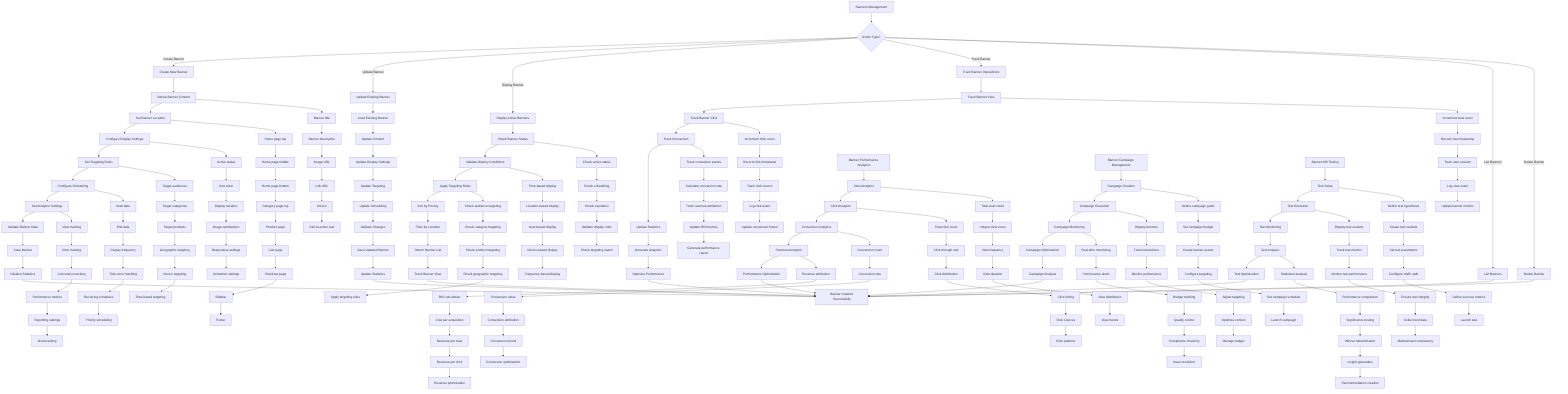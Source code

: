 %% Banners Management System
%% View at https://mermaid.live
flowchart TD
  A[Banners Management] --> B{Action Type?}
  B -->|Create Banner| C[Create New Banner]
  B -->|Update Banner| D[Update Existing Banner]
  B -->|Display Banner| E[Display Active Banners]
  B -->|Track Banner| F[Track Banner Interactions]
  B -->|List Banners| G[List Banners]
  B -->|Delete Banner| H[Delete Banner]
  
  %% Create Banner
  C --> C1[Define Banner Content]
  C1 --> C2[Set Banner Location]
  C2 --> C3[Configure Display Settings]
  C3 --> C4[Set Targeting Rules]
  C4 --> C5[Configure Scheduling]
  C5 --> C6[Set Analytics Settings]
  C6 --> C7[Validate Banner Data]
  C7 --> C8[Save Banner]
  C8 --> C9[Initialize Statistics]
  
  %% Banner Content
  C1 --> C1A[Banner title]
  C1A --> C1B[Banner description]
  C1B --> C1C[Image URL]
  C1C --> C1D[Link URL]
  C1D --> C1E[Alt text]
  C1E --> C1F[Call-to-action text]
  
  %% Banner Locations
  C2 --> C2A[Home page top]
  C2A --> C2B[Home page middle]
  C2B --> C2C[Home page bottom]
  C2C --> C2D[Category page top]
  C2D --> C2E[Product page]
  C2E --> C2F[Cart page]
  C2F --> C2G[Checkout page]
  C2G --> C2H[Sidebar]
  C2H --> C2I[Footer]
  
  %% Display Settings
  C3 --> C3A[Active status]
  C3A --> C3B[Sort order]
  C3B --> C3C[Display duration]
  C3C --> C3D[Image optimization]
  C3D --> C3E[Responsive settings]
  C3E --> C3F[Animation settings]
  
  %% Targeting Rules
  C4 --> C4A[Target audiences]
  C4A --> C4B[Target categories]
  C4B --> C4C[Target products]
  C4C --> C4D[Geographic targeting]
  C4D --> C4E[Device targeting]
  C4E --> C4F[Time-based targeting]
  
  %% Scheduling
  C5 --> C5A[Start date]
  C5A --> C5B[End date]
  C5B --> C5C[Display frequency]
  C5C --> C5D[Time zone handling]
  C5D --> C5E[Recurring schedules]
  C5E --> C5F[Priority scheduling]
  
  %% Analytics Settings
  C6 --> C6A[View tracking]
  C6A --> C6B[Click tracking]
  C6B --> C6C[Conversion tracking]
  C6C --> C6D[Performance metrics]
  C6D --> C6E[Reporting settings]
  C6E --> C6F[Goal tracking]
  
  %% Update Banner
  D --> D1[Load Existing Banner]
  D1 --> D2[Update Content]
  D2 --> D3[Update Display Settings]
  D3 --> D4[Update Targeting]
  D4 --> D5[Update Scheduling]
  D5 --> D6[Validate Changes]
  D6 --> D7[Save Updated Banner]
  D7 --> D8[Update Statistics]
  
  %% Display Active Banners
  E --> E1[Check Banner Status]
  E1 --> E2[Validate Display Conditions]
  E2 --> E3[Apply Targeting Rules]
  E3 --> E4[Sort by Priority]
  E4 --> E5[Filter by Location]
  E5 --> E6[Return Banner List]
  E6 --> E7[Track Banner View]
  
  %% Banner Status Check
  E1 --> E1A[Check active status]
  E1A --> E1B[Check scheduling]
  E1B --> E1C[Check expiration]
  E1C --> E1D[Validate display rules]
  E1D --> E1E[Check targeting match]
  
  %% Display Conditions
  E2 --> E2A[Time-based display]
  E2A --> E2B[Location-based display]
  E2B --> E2C[User-based display]
  E2C --> E2D[Device-based display]
  E2D --> E2E[Frequency-based display]
  
  %% Targeting Application
  E3 --> E3A[Check audience targeting]
  E3A --> E3B[Check category targeting]
  E3B --> E3C[Check product targeting]
  E3C --> E3D[Check geographic targeting]
  E3D --> E3E[Apply targeting rules]
  
  %% Track Banner Interactions
  F --> F1[Track Banner View]
  F1 --> F2[Track Banner Click]
  F2 --> F3[Track Conversion]
  F3 --> F4[Update Statistics]
  F4 --> F5[Generate Analytics]
  F5 --> F6[Optimize Performance]
  
  %% View Tracking
  F1 --> F1A[Increment view count]
  F1A --> F1B[Record view timestamp]
  F1B --> F1C[Track user session]
  F1C --> F1D[Log view event]
  F1D --> F1E[Update banner metrics]
  
  %% Click Tracking
  F2 --> F2A[Increment click count]
  F2A --> F2B[Record click timestamp]
  F2B --> F2C[Track click source]
  F2C --> F2D[Log click event]
  F2D --> F2E[Update conversion funnel]
  
  %% Conversion Tracking
  F3 --> F3A[Track conversion events]
  F3A --> F3B[Calculate conversion rate]
  F3B --> F3C[Track revenue attribution]
  F3C --> F3D[Update ROI metrics]
  F3D --> F3E[Generate performance report]
  
  %% Banner Performance Analytics
  I[Banner Performance Analytics] --> J[View Analytics]
  J --> K[Click Analytics]
  K --> L[Conversion Analytics]
  L --> M[Revenue Analytics]
  M --> N[Performance Optimization]
  
  %% View Analytics
  J --> J1[Total view count]
  J1 --> J2[Unique view count]
  J2 --> J3[View frequency]
  J3 --> J4[View duration]
  J4 --> J5[View distribution]
  J5 --> J6[View trends]
  
  %% Click Analytics
  K --> K1[Total click count]
  K1 --> K2[Click-through rate]
  K2 --> K3[Click distribution]
  K3 --> K4[Click timing]
  K4 --> K5[Click sources]
  K5 --> K6[Click patterns]
  
  %% Conversion Analytics
  L --> L1[Conversion count]
  L1 --> L2[Conversion rate]
  L2 --> L3[Conversion value]
  L3 --> L4[Conversion attribution]
  L4 --> L5[Conversion funnel]
  L5 --> L6[Conversion optimization]
  
  %% Revenue Analytics
  M --> M1[Revenue attribution]
  M1 --> M2[ROI calculation]
  M2 --> M3[Cost per acquisition]
  M3 --> M4[Revenue per view]
  M4 --> M5[Revenue per click]
  M5 --> M6[Revenue optimization]
  
  %% Banner Campaign Management
  O[Banner Campaign Management] --> P[Campaign Creation]
  P --> Q[Campaign Execution]
  Q --> R[Campaign Monitoring]
  R --> S[Campaign Optimization]
  S --> T[Campaign Analysis]
  
  %% Campaign Creation
  P --> P1[Define campaign goals]
  P1 --> P2[Set campaign budget]
  P2 --> P3[Create banner assets]
  P3 --> P4[Configure targeting]
  P4 --> P5[Set campaign schedule]
  P5 --> P6[Launch campaign]
  
  %% Campaign Execution
  Q --> Q1[Display banners]
  Q1 --> Q2[Track interactions]
  Q2 --> Q3[Monitor performance]
  Q3 --> Q4[Adjust targeting]
  Q4 --> Q5[Optimize content]
  Q5 --> Q6[Manage budget]
  
  %% Campaign Monitoring
  R --> R1[Real-time monitoring]
  R1 --> R2[Performance alerts]
  R2 --> R3[Budget tracking]
  R3 --> R4[Quality control]
  R4 --> R5[Compliance checking]
  R5 --> R6[Issue resolution]
  
  %% Banner A/B Testing
  U[Banner A/B Testing] --> V[Test Setup]
  V --> W[Test Execution]
  W --> X[Test Monitoring]
  X --> Y[Test Analysis]
  Y --> Z[Test Optimization]
  
  %% Test Setup
  V --> V1[Define test hypothesis]
  V1 --> V2[Create test variants]
  V2 --> V3[Set test parameters]
  V3 --> V4[Configure traffic split]
  V4 --> V5[Define success metrics]
  V5 --> V6[Launch test]
  
  %% Test Execution
  W --> W1[Display test variants]
  W1 --> W2[Track test metrics]
  W2 --> W3[Monitor test performance]
  W3 --> W4[Ensure test integrity]
  W4 --> W5[Collect test data]
  W5 --> W6[Maintain test consistency]
  
  %% Test Analysis
  Y --> Y1[Statistical analysis]
  Y1 --> Y2[Performance comparison]
  Y2 --> Y3[Significance testing]
  Y3 --> Y4[Winner determination]
  Y4 --> Y5[Insight generation]
  Y5 --> Y6[Recommendation creation]
  
  %% End points
  C9 --> AA[Banner Created Successfully]
  D8 --> AA
  E7 --> AA
  F6 --> AA
  G --> AA
  H --> AA
  N --> AA
  T --> AA
  Z --> AA
